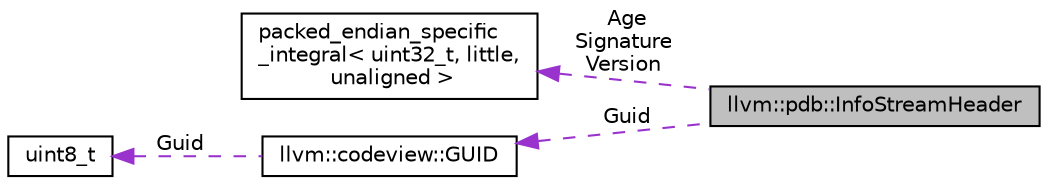 digraph "llvm::pdb::InfoStreamHeader"
{
 // LATEX_PDF_SIZE
  bgcolor="transparent";
  edge [fontname="Helvetica",fontsize="10",labelfontname="Helvetica",labelfontsize="10"];
  node [fontname="Helvetica",fontsize="10",shape="box"];
  rankdir="LR";
  Node1 [label="llvm::pdb::InfoStreamHeader",height=0.2,width=0.4,color="black", fillcolor="grey75", style="filled", fontcolor="black",tooltip="The header preceding the global PDB Stream (Stream 1)"];
  Node2 -> Node1 [dir="back",color="darkorchid3",fontsize="10",style="dashed",label=" Age\nSignature\nVersion" ,fontname="Helvetica"];
  Node2 [label="packed_endian_specific\l_integral\< uint32_t, little,\l unaligned \>",height=0.2,width=0.4,color="black",tooltip=" "];
  Node3 -> Node1 [dir="back",color="darkorchid3",fontsize="10",style="dashed",label=" Guid" ,fontname="Helvetica"];
  Node3 [label="llvm::codeview::GUID",height=0.2,width=0.4,color="black",URL="$structllvm_1_1codeview_1_1GUID.html",tooltip="This represents the 'GUID' type from windows.h."];
  Node4 -> Node3 [dir="back",color="darkorchid3",fontsize="10",style="dashed",label=" Guid" ,fontname="Helvetica"];
  Node4 [label="uint8_t",height=0.2,width=0.4,color="black",tooltip=" "];
}

